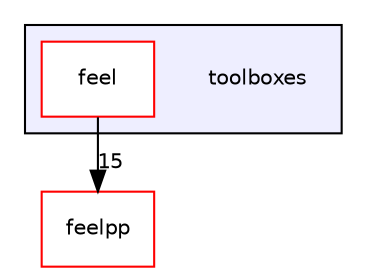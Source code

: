 digraph "/home/runner/work/feelpp/feelpp/toolboxes" {
  compound=true
  node [ fontsize="10", fontname="Helvetica"];
  edge [ labelfontsize="10", labelfontname="Helvetica"];
  subgraph clusterdir_cf1beb539ef5c09a983cc00836e8c765 {
    graph [ bgcolor="#eeeeff", pencolor="black", label="" URL="dir_cf1beb539ef5c09a983cc00836e8c765.html"];
    dir_cf1beb539ef5c09a983cc00836e8c765 [shape=plaintext label="toolboxes"];
    dir_8376fd919d814f8832f4b02c35fe6e7c [shape=box label="feel" color="red" fillcolor="white" style="filled" URL="dir_8376fd919d814f8832f4b02c35fe6e7c.html"];
  }
  dir_58d06d4a5699d8c5c3ef959b17fcd092 [shape=box label="feelpp" fillcolor="white" style="filled" color="red" URL="dir_58d06d4a5699d8c5c3ef959b17fcd092.html"];
  dir_8376fd919d814f8832f4b02c35fe6e7c->dir_58d06d4a5699d8c5c3ef959b17fcd092 [headlabel="15", labeldistance=1.5 headhref="dir_000008_000000.html"];
}
